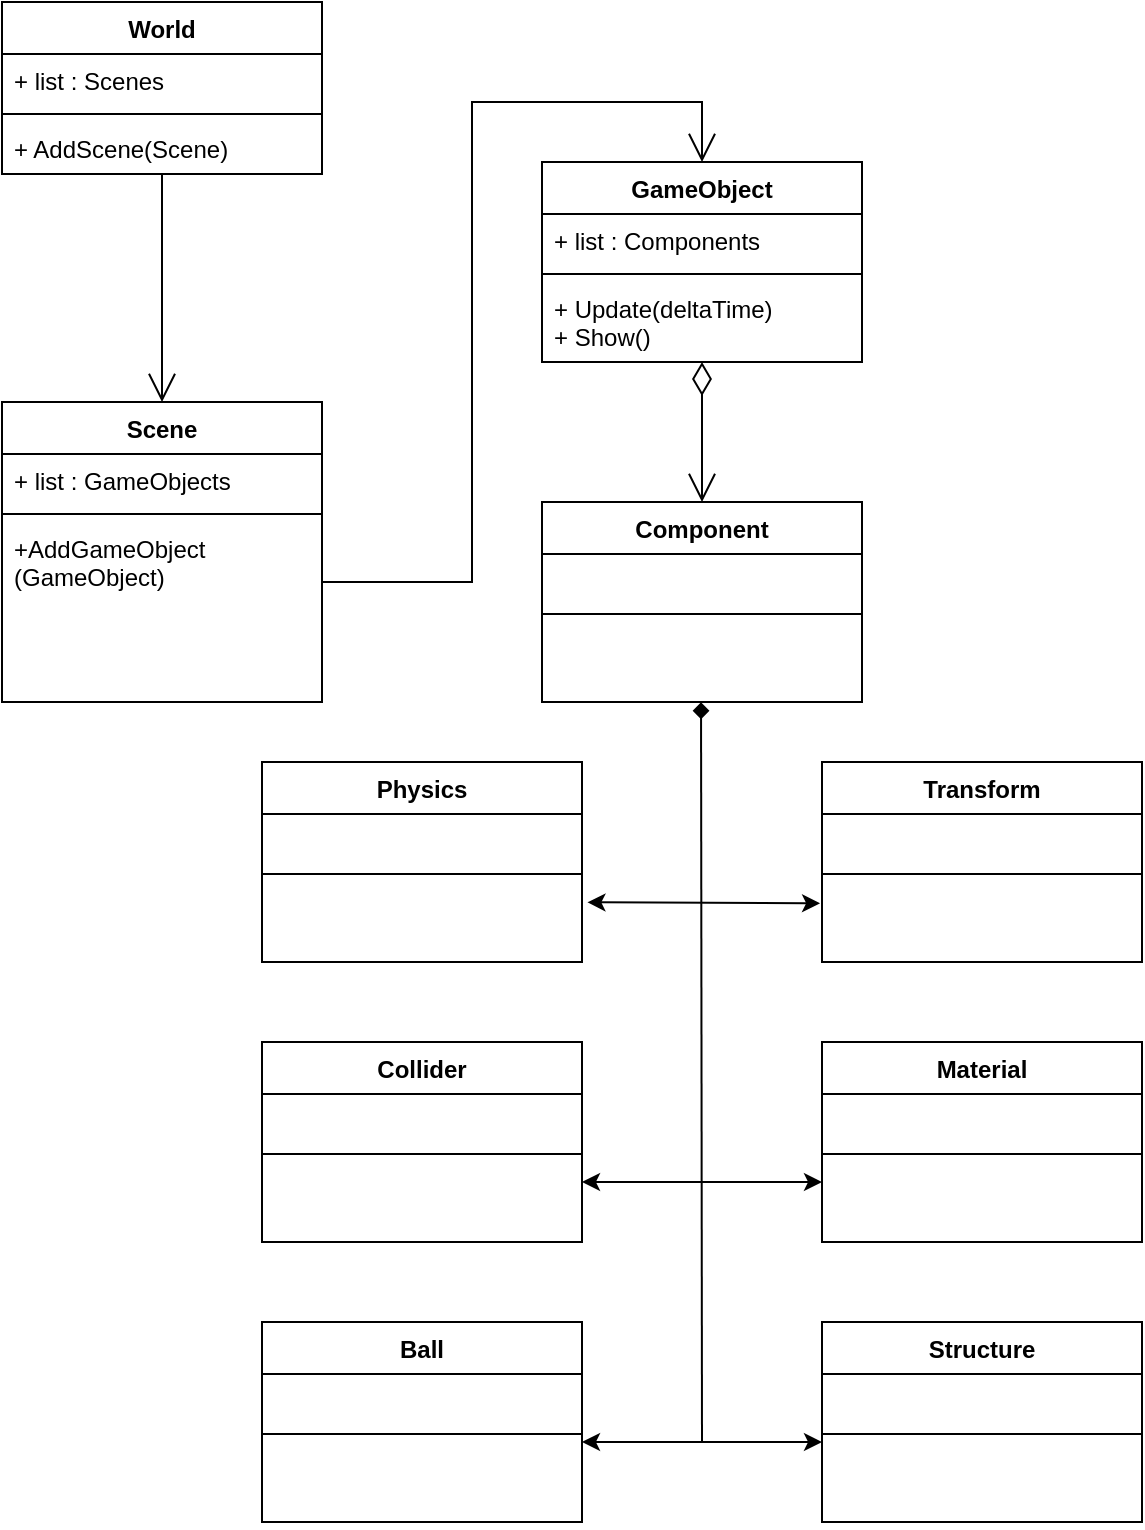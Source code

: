 <mxfile version="23.1.8" type="github">
  <diagram id="C5RBs43oDa-KdzZeNtuy" name="Page-1">
    <mxGraphModel dx="1122" dy="736" grid="1" gridSize="10" guides="1" tooltips="1" connect="1" arrows="1" fold="1" page="1" pageScale="1" pageWidth="827" pageHeight="1169" math="0" shadow="0">
      <root>
        <mxCell id="WIyWlLk6GJQsqaUBKTNV-0" />
        <mxCell id="WIyWlLk6GJQsqaUBKTNV-1" parent="WIyWlLk6GJQsqaUBKTNV-0" />
        <mxCell id="zNcYvVWSqWBpv5P2lNcD-0" value="Scene" style="swimlane;fontStyle=1;align=center;verticalAlign=top;childLayout=stackLayout;horizontal=1;startSize=26;horizontalStack=0;resizeParent=1;resizeParentMax=0;resizeLast=0;collapsible=1;marginBottom=0;whiteSpace=wrap;html=1;" vertex="1" parent="WIyWlLk6GJQsqaUBKTNV-1">
          <mxGeometry x="80" y="270" width="160" height="150" as="geometry" />
        </mxCell>
        <mxCell id="zNcYvVWSqWBpv5P2lNcD-1" value="+ list : GameObjects" style="text;strokeColor=none;fillColor=none;align=left;verticalAlign=top;spacingLeft=4;spacingRight=4;overflow=hidden;rotatable=0;points=[[0,0.5],[1,0.5]];portConstraint=eastwest;whiteSpace=wrap;html=1;" vertex="1" parent="zNcYvVWSqWBpv5P2lNcD-0">
          <mxGeometry y="26" width="160" height="26" as="geometry" />
        </mxCell>
        <mxCell id="zNcYvVWSqWBpv5P2lNcD-2" value="" style="line;strokeWidth=1;fillColor=none;align=left;verticalAlign=middle;spacingTop=-1;spacingLeft=3;spacingRight=3;rotatable=0;labelPosition=right;points=[];portConstraint=eastwest;strokeColor=inherit;" vertex="1" parent="zNcYvVWSqWBpv5P2lNcD-0">
          <mxGeometry y="52" width="160" height="8" as="geometry" />
        </mxCell>
        <mxCell id="zNcYvVWSqWBpv5P2lNcD-3" value="+AddGameObject (GameObject)" style="text;strokeColor=none;fillColor=none;align=left;verticalAlign=top;spacingLeft=4;spacingRight=4;overflow=hidden;rotatable=0;points=[[0,0.5],[1,0.5]];portConstraint=eastwest;whiteSpace=wrap;html=1;" vertex="1" parent="zNcYvVWSqWBpv5P2lNcD-0">
          <mxGeometry y="60" width="160" height="90" as="geometry" />
        </mxCell>
        <mxCell id="zNcYvVWSqWBpv5P2lNcD-4" value="World" style="swimlane;fontStyle=1;align=center;verticalAlign=top;childLayout=stackLayout;horizontal=1;startSize=26;horizontalStack=0;resizeParent=1;resizeParentMax=0;resizeLast=0;collapsible=1;marginBottom=0;whiteSpace=wrap;html=1;" vertex="1" parent="WIyWlLk6GJQsqaUBKTNV-1">
          <mxGeometry x="80" y="70" width="160" height="86" as="geometry" />
        </mxCell>
        <mxCell id="zNcYvVWSqWBpv5P2lNcD-5" value="+ list : Scenes" style="text;strokeColor=none;fillColor=none;align=left;verticalAlign=top;spacingLeft=4;spacingRight=4;overflow=hidden;rotatable=0;points=[[0,0.5],[1,0.5]];portConstraint=eastwest;whiteSpace=wrap;html=1;" vertex="1" parent="zNcYvVWSqWBpv5P2lNcD-4">
          <mxGeometry y="26" width="160" height="26" as="geometry" />
        </mxCell>
        <mxCell id="zNcYvVWSqWBpv5P2lNcD-6" value="" style="line;strokeWidth=1;fillColor=none;align=left;verticalAlign=middle;spacingTop=-1;spacingLeft=3;spacingRight=3;rotatable=0;labelPosition=right;points=[];portConstraint=eastwest;strokeColor=inherit;" vertex="1" parent="zNcYvVWSqWBpv5P2lNcD-4">
          <mxGeometry y="52" width="160" height="8" as="geometry" />
        </mxCell>
        <mxCell id="zNcYvVWSqWBpv5P2lNcD-7" value="+ AddScene(Scene)" style="text;strokeColor=none;fillColor=none;align=left;verticalAlign=top;spacingLeft=4;spacingRight=4;overflow=hidden;rotatable=0;points=[[0,0.5],[1,0.5]];portConstraint=eastwest;whiteSpace=wrap;html=1;" vertex="1" parent="zNcYvVWSqWBpv5P2lNcD-4">
          <mxGeometry y="60" width="160" height="26" as="geometry" />
        </mxCell>
        <mxCell id="zNcYvVWSqWBpv5P2lNcD-10" value="" style="endArrow=open;html=1;endSize=12;startArrow=none;startSize=14;startFill=0;align=left;verticalAlign=bottom;rounded=0;" edge="1" parent="WIyWlLk6GJQsqaUBKTNV-1" target="zNcYvVWSqWBpv5P2lNcD-0">
          <mxGeometry x="-0.358" y="10" relative="1" as="geometry">
            <mxPoint x="160" y="156" as="sourcePoint" />
            <mxPoint x="159.52" y="244.37" as="targetPoint" />
            <mxPoint as="offset" />
          </mxGeometry>
        </mxCell>
        <mxCell id="zNcYvVWSqWBpv5P2lNcD-15" value="GameObject" style="swimlane;fontStyle=1;align=center;verticalAlign=top;childLayout=stackLayout;horizontal=1;startSize=26;horizontalStack=0;resizeParent=1;resizeParentMax=0;resizeLast=0;collapsible=1;marginBottom=0;whiteSpace=wrap;html=1;" vertex="1" parent="WIyWlLk6GJQsqaUBKTNV-1">
          <mxGeometry x="350" y="150" width="160" height="100" as="geometry" />
        </mxCell>
        <mxCell id="zNcYvVWSqWBpv5P2lNcD-16" value="+ list : Components" style="text;strokeColor=none;fillColor=none;align=left;verticalAlign=top;spacingLeft=4;spacingRight=4;overflow=hidden;rotatable=0;points=[[0,0.5],[1,0.5]];portConstraint=eastwest;whiteSpace=wrap;html=1;" vertex="1" parent="zNcYvVWSqWBpv5P2lNcD-15">
          <mxGeometry y="26" width="160" height="26" as="geometry" />
        </mxCell>
        <mxCell id="zNcYvVWSqWBpv5P2lNcD-17" value="" style="line;strokeWidth=1;fillColor=none;align=left;verticalAlign=middle;spacingTop=-1;spacingLeft=3;spacingRight=3;rotatable=0;labelPosition=right;points=[];portConstraint=eastwest;strokeColor=inherit;" vertex="1" parent="zNcYvVWSqWBpv5P2lNcD-15">
          <mxGeometry y="52" width="160" height="8" as="geometry" />
        </mxCell>
        <mxCell id="zNcYvVWSqWBpv5P2lNcD-18" value="+ Update(deltaTime)&lt;br&gt;+ Show()" style="text;strokeColor=none;fillColor=none;align=left;verticalAlign=top;spacingLeft=4;spacingRight=4;overflow=hidden;rotatable=0;points=[[0,0.5],[1,0.5]];portConstraint=eastwest;whiteSpace=wrap;html=1;" vertex="1" parent="zNcYvVWSqWBpv5P2lNcD-15">
          <mxGeometry y="60" width="160" height="40" as="geometry" />
        </mxCell>
        <mxCell id="zNcYvVWSqWBpv5P2lNcD-19" value="" style="endArrow=open;html=1;endSize=12;startArrow=none;startSize=14;startFill=0;edgeStyle=orthogonalEdgeStyle;align=left;verticalAlign=bottom;rounded=0;entryX=0.5;entryY=0;entryDx=0;entryDy=0;" edge="1" parent="WIyWlLk6GJQsqaUBKTNV-1" target="zNcYvVWSqWBpv5P2lNcD-15">
          <mxGeometry x="-1" y="3" relative="1" as="geometry">
            <mxPoint x="240" y="360" as="sourcePoint" />
            <mxPoint x="560" y="280" as="targetPoint" />
            <Array as="points">
              <mxPoint x="315" y="360" />
              <mxPoint x="315" y="120" />
              <mxPoint x="430" y="120" />
            </Array>
          </mxGeometry>
        </mxCell>
        <mxCell id="zNcYvVWSqWBpv5P2lNcD-20" value="Component" style="swimlane;fontStyle=1;align=center;verticalAlign=top;childLayout=stackLayout;horizontal=1;startSize=26;horizontalStack=0;resizeParent=1;resizeParentMax=0;resizeLast=0;collapsible=1;marginBottom=0;whiteSpace=wrap;html=1;" vertex="1" parent="WIyWlLk6GJQsqaUBKTNV-1">
          <mxGeometry x="350" y="320" width="160" height="100" as="geometry" />
        </mxCell>
        <mxCell id="zNcYvVWSqWBpv5P2lNcD-21" value="&lt;div&gt;&lt;br/&gt;&lt;/div&gt;" style="text;strokeColor=none;fillColor=none;align=left;verticalAlign=top;spacingLeft=4;spacingRight=4;overflow=hidden;rotatable=0;points=[[0,0.5],[1,0.5]];portConstraint=eastwest;whiteSpace=wrap;html=1;" vertex="1" parent="zNcYvVWSqWBpv5P2lNcD-20">
          <mxGeometry y="26" width="160" height="26" as="geometry" />
        </mxCell>
        <mxCell id="zNcYvVWSqWBpv5P2lNcD-22" value="" style="line;strokeWidth=1;fillColor=none;align=left;verticalAlign=middle;spacingTop=-1;spacingLeft=3;spacingRight=3;rotatable=0;labelPosition=right;points=[];portConstraint=eastwest;strokeColor=inherit;" vertex="1" parent="zNcYvVWSqWBpv5P2lNcD-20">
          <mxGeometry y="52" width="160" height="8" as="geometry" />
        </mxCell>
        <mxCell id="zNcYvVWSqWBpv5P2lNcD-23" value="&lt;div&gt;&lt;br/&gt;&lt;/div&gt;" style="text;strokeColor=none;fillColor=none;align=left;verticalAlign=top;spacingLeft=4;spacingRight=4;overflow=hidden;rotatable=0;points=[[0,0.5],[1,0.5]];portConstraint=eastwest;whiteSpace=wrap;html=1;" vertex="1" parent="zNcYvVWSqWBpv5P2lNcD-20">
          <mxGeometry y="60" width="160" height="40" as="geometry" />
        </mxCell>
        <mxCell id="zNcYvVWSqWBpv5P2lNcD-24" value="" style="endArrow=open;html=1;endSize=12;startArrow=diamondThin;startSize=14;startFill=0;align=left;verticalAlign=bottom;rounded=0;entryX=0.5;entryY=0;entryDx=0;entryDy=0;" edge="1" parent="WIyWlLk6GJQsqaUBKTNV-1" target="zNcYvVWSqWBpv5P2lNcD-20">
          <mxGeometry x="-0.429" y="10" relative="1" as="geometry">
            <mxPoint x="430" y="250" as="sourcePoint" />
            <mxPoint x="560" y="280" as="targetPoint" />
            <mxPoint as="offset" />
          </mxGeometry>
        </mxCell>
        <mxCell id="zNcYvVWSqWBpv5P2lNcD-30" value="Physics" style="swimlane;fontStyle=1;align=center;verticalAlign=top;childLayout=stackLayout;horizontal=1;startSize=26;horizontalStack=0;resizeParent=1;resizeParentMax=0;resizeLast=0;collapsible=1;marginBottom=0;whiteSpace=wrap;html=1;" vertex="1" parent="WIyWlLk6GJQsqaUBKTNV-1">
          <mxGeometry x="210" y="450" width="160" height="100" as="geometry" />
        </mxCell>
        <mxCell id="zNcYvVWSqWBpv5P2lNcD-31" value="&lt;div&gt;&lt;br/&gt;&lt;/div&gt;" style="text;strokeColor=none;fillColor=none;align=left;verticalAlign=top;spacingLeft=4;spacingRight=4;overflow=hidden;rotatable=0;points=[[0,0.5],[1,0.5]];portConstraint=eastwest;whiteSpace=wrap;html=1;" vertex="1" parent="zNcYvVWSqWBpv5P2lNcD-30">
          <mxGeometry y="26" width="160" height="26" as="geometry" />
        </mxCell>
        <mxCell id="zNcYvVWSqWBpv5P2lNcD-32" value="" style="line;strokeWidth=1;fillColor=none;align=left;verticalAlign=middle;spacingTop=-1;spacingLeft=3;spacingRight=3;rotatable=0;labelPosition=right;points=[];portConstraint=eastwest;strokeColor=inherit;" vertex="1" parent="zNcYvVWSqWBpv5P2lNcD-30">
          <mxGeometry y="52" width="160" height="8" as="geometry" />
        </mxCell>
        <mxCell id="zNcYvVWSqWBpv5P2lNcD-33" value="&lt;div&gt;&lt;br/&gt;&lt;/div&gt;" style="text;strokeColor=none;fillColor=none;align=left;verticalAlign=top;spacingLeft=4;spacingRight=4;overflow=hidden;rotatable=0;points=[[0,0.5],[1,0.5]];portConstraint=eastwest;whiteSpace=wrap;html=1;" vertex="1" parent="zNcYvVWSqWBpv5P2lNcD-30">
          <mxGeometry y="60" width="160" height="40" as="geometry" />
        </mxCell>
        <mxCell id="zNcYvVWSqWBpv5P2lNcD-34" value="Collider" style="swimlane;fontStyle=1;align=center;verticalAlign=top;childLayout=stackLayout;horizontal=1;startSize=26;horizontalStack=0;resizeParent=1;resizeParentMax=0;resizeLast=0;collapsible=1;marginBottom=0;whiteSpace=wrap;html=1;" vertex="1" parent="WIyWlLk6GJQsqaUBKTNV-1">
          <mxGeometry x="210" y="590" width="160" height="100" as="geometry" />
        </mxCell>
        <mxCell id="zNcYvVWSqWBpv5P2lNcD-35" value="&lt;div&gt;&lt;br/&gt;&lt;/div&gt;" style="text;strokeColor=none;fillColor=none;align=left;verticalAlign=top;spacingLeft=4;spacingRight=4;overflow=hidden;rotatable=0;points=[[0,0.5],[1,0.5]];portConstraint=eastwest;whiteSpace=wrap;html=1;" vertex="1" parent="zNcYvVWSqWBpv5P2lNcD-34">
          <mxGeometry y="26" width="160" height="26" as="geometry" />
        </mxCell>
        <mxCell id="zNcYvVWSqWBpv5P2lNcD-36" value="" style="line;strokeWidth=1;fillColor=none;align=left;verticalAlign=middle;spacingTop=-1;spacingLeft=3;spacingRight=3;rotatable=0;labelPosition=right;points=[];portConstraint=eastwest;strokeColor=inherit;" vertex="1" parent="zNcYvVWSqWBpv5P2lNcD-34">
          <mxGeometry y="52" width="160" height="8" as="geometry" />
        </mxCell>
        <mxCell id="zNcYvVWSqWBpv5P2lNcD-37" value="&lt;div&gt;&lt;br/&gt;&lt;/div&gt;" style="text;strokeColor=none;fillColor=none;align=left;verticalAlign=top;spacingLeft=4;spacingRight=4;overflow=hidden;rotatable=0;points=[[0,0.5],[1,0.5]];portConstraint=eastwest;whiteSpace=wrap;html=1;" vertex="1" parent="zNcYvVWSqWBpv5P2lNcD-34">
          <mxGeometry y="60" width="160" height="40" as="geometry" />
        </mxCell>
        <mxCell id="zNcYvVWSqWBpv5P2lNcD-38" value="Transform" style="swimlane;fontStyle=1;align=center;verticalAlign=top;childLayout=stackLayout;horizontal=1;startSize=26;horizontalStack=0;resizeParent=1;resizeParentMax=0;resizeLast=0;collapsible=1;marginBottom=0;whiteSpace=wrap;html=1;" vertex="1" parent="WIyWlLk6GJQsqaUBKTNV-1">
          <mxGeometry x="490" y="450" width="160" height="100" as="geometry" />
        </mxCell>
        <mxCell id="zNcYvVWSqWBpv5P2lNcD-39" value="&lt;div&gt;&lt;br/&gt;&lt;/div&gt;" style="text;strokeColor=none;fillColor=none;align=left;verticalAlign=top;spacingLeft=4;spacingRight=4;overflow=hidden;rotatable=0;points=[[0,0.5],[1,0.5]];portConstraint=eastwest;whiteSpace=wrap;html=1;" vertex="1" parent="zNcYvVWSqWBpv5P2lNcD-38">
          <mxGeometry y="26" width="160" height="26" as="geometry" />
        </mxCell>
        <mxCell id="zNcYvVWSqWBpv5P2lNcD-40" value="" style="line;strokeWidth=1;fillColor=none;align=left;verticalAlign=middle;spacingTop=-1;spacingLeft=3;spacingRight=3;rotatable=0;labelPosition=right;points=[];portConstraint=eastwest;strokeColor=inherit;" vertex="1" parent="zNcYvVWSqWBpv5P2lNcD-38">
          <mxGeometry y="52" width="160" height="8" as="geometry" />
        </mxCell>
        <mxCell id="zNcYvVWSqWBpv5P2lNcD-41" value="&lt;div&gt;&lt;br/&gt;&lt;/div&gt;" style="text;strokeColor=none;fillColor=none;align=left;verticalAlign=top;spacingLeft=4;spacingRight=4;overflow=hidden;rotatable=0;points=[[0,0.5],[1,0.5]];portConstraint=eastwest;whiteSpace=wrap;html=1;" vertex="1" parent="zNcYvVWSqWBpv5P2lNcD-38">
          <mxGeometry y="60" width="160" height="40" as="geometry" />
        </mxCell>
        <mxCell id="zNcYvVWSqWBpv5P2lNcD-42" value="Material" style="swimlane;fontStyle=1;align=center;verticalAlign=top;childLayout=stackLayout;horizontal=1;startSize=26;horizontalStack=0;resizeParent=1;resizeParentMax=0;resizeLast=0;collapsible=1;marginBottom=0;whiteSpace=wrap;html=1;" vertex="1" parent="WIyWlLk6GJQsqaUBKTNV-1">
          <mxGeometry x="490" y="590" width="160" height="100" as="geometry" />
        </mxCell>
        <mxCell id="zNcYvVWSqWBpv5P2lNcD-43" value="&lt;div&gt;&lt;br/&gt;&lt;/div&gt;" style="text;strokeColor=none;fillColor=none;align=left;verticalAlign=top;spacingLeft=4;spacingRight=4;overflow=hidden;rotatable=0;points=[[0,0.5],[1,0.5]];portConstraint=eastwest;whiteSpace=wrap;html=1;" vertex="1" parent="zNcYvVWSqWBpv5P2lNcD-42">
          <mxGeometry y="26" width="160" height="26" as="geometry" />
        </mxCell>
        <mxCell id="zNcYvVWSqWBpv5P2lNcD-44" value="" style="line;strokeWidth=1;fillColor=none;align=left;verticalAlign=middle;spacingTop=-1;spacingLeft=3;spacingRight=3;rotatable=0;labelPosition=right;points=[];portConstraint=eastwest;strokeColor=inherit;" vertex="1" parent="zNcYvVWSqWBpv5P2lNcD-42">
          <mxGeometry y="52" width="160" height="8" as="geometry" />
        </mxCell>
        <mxCell id="zNcYvVWSqWBpv5P2lNcD-45" value="&lt;div&gt;&lt;br/&gt;&lt;/div&gt;" style="text;strokeColor=none;fillColor=none;align=left;verticalAlign=top;spacingLeft=4;spacingRight=4;overflow=hidden;rotatable=0;points=[[0,0.5],[1,0.5]];portConstraint=eastwest;whiteSpace=wrap;html=1;" vertex="1" parent="zNcYvVWSqWBpv5P2lNcD-42">
          <mxGeometry y="60" width="160" height="40" as="geometry" />
        </mxCell>
        <mxCell id="zNcYvVWSqWBpv5P2lNcD-46" value="Ball" style="swimlane;fontStyle=1;align=center;verticalAlign=top;childLayout=stackLayout;horizontal=1;startSize=26;horizontalStack=0;resizeParent=1;resizeParentMax=0;resizeLast=0;collapsible=1;marginBottom=0;whiteSpace=wrap;html=1;" vertex="1" parent="WIyWlLk6GJQsqaUBKTNV-1">
          <mxGeometry x="210" y="730" width="160" height="100" as="geometry" />
        </mxCell>
        <mxCell id="zNcYvVWSqWBpv5P2lNcD-47" value="&lt;div&gt;&lt;br/&gt;&lt;/div&gt;" style="text;strokeColor=none;fillColor=none;align=left;verticalAlign=top;spacingLeft=4;spacingRight=4;overflow=hidden;rotatable=0;points=[[0,0.5],[1,0.5]];portConstraint=eastwest;whiteSpace=wrap;html=1;" vertex="1" parent="zNcYvVWSqWBpv5P2lNcD-46">
          <mxGeometry y="26" width="160" height="26" as="geometry" />
        </mxCell>
        <mxCell id="zNcYvVWSqWBpv5P2lNcD-48" value="" style="line;strokeWidth=1;fillColor=none;align=left;verticalAlign=middle;spacingTop=-1;spacingLeft=3;spacingRight=3;rotatable=0;labelPosition=right;points=[];portConstraint=eastwest;strokeColor=inherit;" vertex="1" parent="zNcYvVWSqWBpv5P2lNcD-46">
          <mxGeometry y="52" width="160" height="8" as="geometry" />
        </mxCell>
        <mxCell id="zNcYvVWSqWBpv5P2lNcD-49" value="&lt;div&gt;&lt;br/&gt;&lt;/div&gt;" style="text;strokeColor=none;fillColor=none;align=left;verticalAlign=top;spacingLeft=4;spacingRight=4;overflow=hidden;rotatable=0;points=[[0,0.5],[1,0.5]];portConstraint=eastwest;whiteSpace=wrap;html=1;" vertex="1" parent="zNcYvVWSqWBpv5P2lNcD-46">
          <mxGeometry y="60" width="160" height="40" as="geometry" />
        </mxCell>
        <mxCell id="zNcYvVWSqWBpv5P2lNcD-50" value="Structure" style="swimlane;fontStyle=1;align=center;verticalAlign=top;childLayout=stackLayout;horizontal=1;startSize=26;horizontalStack=0;resizeParent=1;resizeParentMax=0;resizeLast=0;collapsible=1;marginBottom=0;whiteSpace=wrap;html=1;" vertex="1" parent="WIyWlLk6GJQsqaUBKTNV-1">
          <mxGeometry x="490" y="730" width="160" height="100" as="geometry" />
        </mxCell>
        <mxCell id="zNcYvVWSqWBpv5P2lNcD-51" value="&lt;div&gt;&lt;br/&gt;&lt;/div&gt;" style="text;strokeColor=none;fillColor=none;align=left;verticalAlign=top;spacingLeft=4;spacingRight=4;overflow=hidden;rotatable=0;points=[[0,0.5],[1,0.5]];portConstraint=eastwest;whiteSpace=wrap;html=1;" vertex="1" parent="zNcYvVWSqWBpv5P2lNcD-50">
          <mxGeometry y="26" width="160" height="26" as="geometry" />
        </mxCell>
        <mxCell id="zNcYvVWSqWBpv5P2lNcD-52" value="" style="line;strokeWidth=1;fillColor=none;align=left;verticalAlign=middle;spacingTop=-1;spacingLeft=3;spacingRight=3;rotatable=0;labelPosition=right;points=[];portConstraint=eastwest;strokeColor=inherit;" vertex="1" parent="zNcYvVWSqWBpv5P2lNcD-50">
          <mxGeometry y="52" width="160" height="8" as="geometry" />
        </mxCell>
        <mxCell id="zNcYvVWSqWBpv5P2lNcD-53" value="&lt;div&gt;&lt;br/&gt;&lt;/div&gt;" style="text;strokeColor=none;fillColor=none;align=left;verticalAlign=top;spacingLeft=4;spacingRight=4;overflow=hidden;rotatable=0;points=[[0,0.5],[1,0.5]];portConstraint=eastwest;whiteSpace=wrap;html=1;" vertex="1" parent="zNcYvVWSqWBpv5P2lNcD-50">
          <mxGeometry y="60" width="160" height="40" as="geometry" />
        </mxCell>
        <mxCell id="zNcYvVWSqWBpv5P2lNcD-59" value="" style="endArrow=diamond;html=1;rounded=0;entryX=0.497;entryY=1.004;entryDx=0;entryDy=0;entryPerimeter=0;endFill=1;" edge="1" parent="WIyWlLk6GJQsqaUBKTNV-1" target="zNcYvVWSqWBpv5P2lNcD-23">
          <mxGeometry width="50" height="50" relative="1" as="geometry">
            <mxPoint x="430" y="790" as="sourcePoint" />
            <mxPoint x="490" y="510" as="targetPoint" />
          </mxGeometry>
        </mxCell>
        <mxCell id="zNcYvVWSqWBpv5P2lNcD-62" value="" style="endArrow=classic;startArrow=classic;html=1;rounded=0;exitX=1.017;exitY=0.254;exitDx=0;exitDy=0;exitPerimeter=0;entryX=-0.006;entryY=0.266;entryDx=0;entryDy=0;entryPerimeter=0;" edge="1" parent="WIyWlLk6GJQsqaUBKTNV-1" source="zNcYvVWSqWBpv5P2lNcD-33" target="zNcYvVWSqWBpv5P2lNcD-41">
          <mxGeometry width="50" height="50" relative="1" as="geometry">
            <mxPoint x="440" y="580" as="sourcePoint" />
            <mxPoint x="490" y="530" as="targetPoint" />
          </mxGeometry>
        </mxCell>
        <mxCell id="zNcYvVWSqWBpv5P2lNcD-63" value="" style="endArrow=classic;startArrow=classic;html=1;rounded=0;exitX=1.017;exitY=0.254;exitDx=0;exitDy=0;exitPerimeter=0;" edge="1" parent="WIyWlLk6GJQsqaUBKTNV-1">
          <mxGeometry width="50" height="50" relative="1" as="geometry">
            <mxPoint x="370" y="660" as="sourcePoint" />
            <mxPoint x="490" y="660" as="targetPoint" />
          </mxGeometry>
        </mxCell>
        <mxCell id="zNcYvVWSqWBpv5P2lNcD-64" value="" style="endArrow=classic;startArrow=classic;html=1;rounded=0;exitX=1.017;exitY=0.254;exitDx=0;exitDy=0;exitPerimeter=0;" edge="1" parent="WIyWlLk6GJQsqaUBKTNV-1">
          <mxGeometry width="50" height="50" relative="1" as="geometry">
            <mxPoint x="370" y="790" as="sourcePoint" />
            <mxPoint x="490" y="790" as="targetPoint" />
          </mxGeometry>
        </mxCell>
      </root>
    </mxGraphModel>
  </diagram>
</mxfile>

